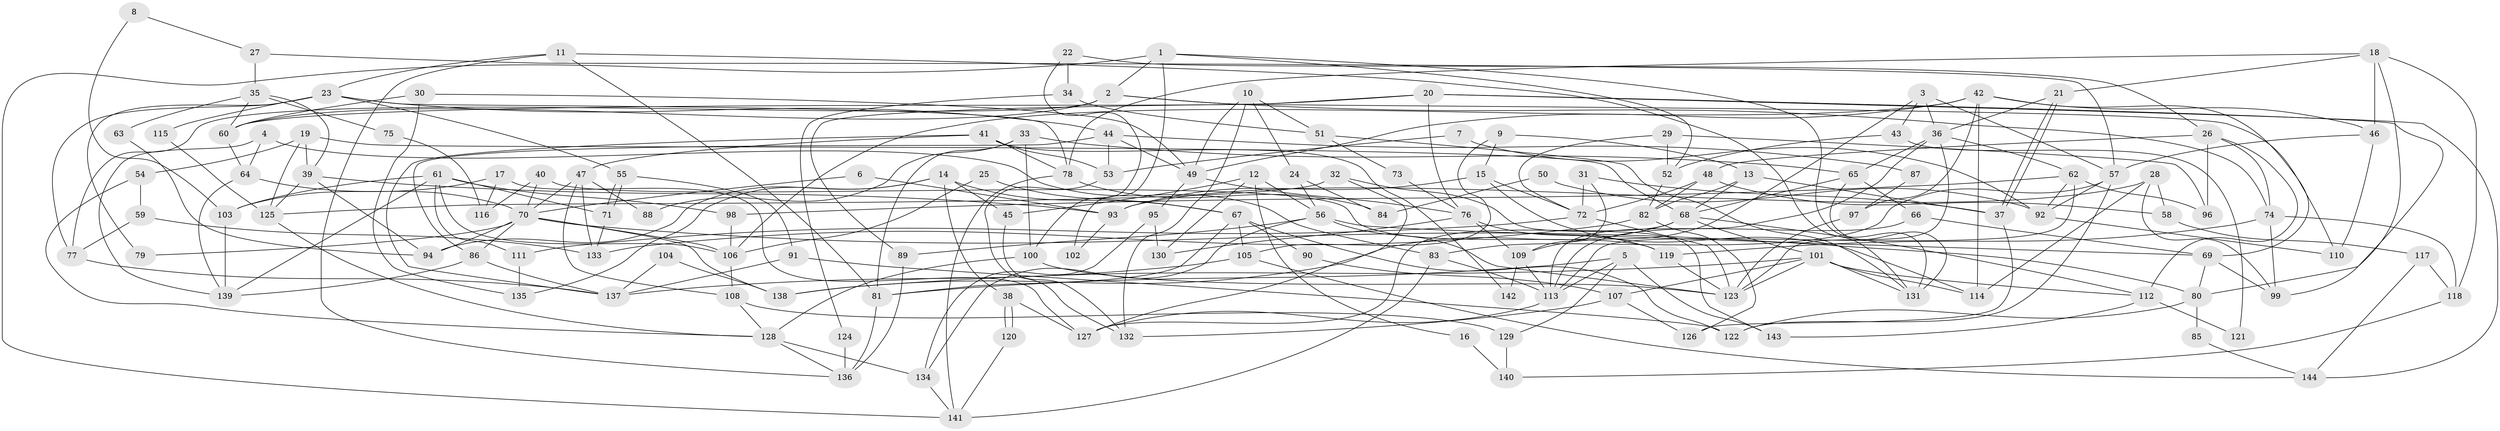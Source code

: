// coarse degree distribution, {8: 0.09375, 4: 0.20833333333333334, 5: 0.15625, 2: 0.10416666666666667, 6: 0.125, 7: 0.0625, 3: 0.19791666666666666, 10: 0.010416666666666666, 9: 0.03125, 11: 0.010416666666666666}
// Generated by graph-tools (version 1.1) at 2025/52/02/27/25 19:52:05]
// undirected, 144 vertices, 288 edges
graph export_dot {
graph [start="1"]
  node [color=gray90,style=filled];
  1;
  2;
  3;
  4;
  5;
  6;
  7;
  8;
  9;
  10;
  11;
  12;
  13;
  14;
  15;
  16;
  17;
  18;
  19;
  20;
  21;
  22;
  23;
  24;
  25;
  26;
  27;
  28;
  29;
  30;
  31;
  32;
  33;
  34;
  35;
  36;
  37;
  38;
  39;
  40;
  41;
  42;
  43;
  44;
  45;
  46;
  47;
  48;
  49;
  50;
  51;
  52;
  53;
  54;
  55;
  56;
  57;
  58;
  59;
  60;
  61;
  62;
  63;
  64;
  65;
  66;
  67;
  68;
  69;
  70;
  71;
  72;
  73;
  74;
  75;
  76;
  77;
  78;
  79;
  80;
  81;
  82;
  83;
  84;
  85;
  86;
  87;
  88;
  89;
  90;
  91;
  92;
  93;
  94;
  95;
  96;
  97;
  98;
  99;
  100;
  101;
  102;
  103;
  104;
  105;
  106;
  107;
  108;
  109;
  110;
  111;
  112;
  113;
  114;
  115;
  116;
  117;
  118;
  119;
  120;
  121;
  122;
  123;
  124;
  125;
  126;
  127;
  128;
  129;
  130;
  131;
  132;
  133;
  134;
  135;
  136;
  137;
  138;
  139;
  140;
  141;
  142;
  143;
  144;
  1 -- 131;
  1 -- 141;
  1 -- 2;
  1 -- 52;
  1 -- 102;
  2 -- 74;
  2 -- 60;
  2 -- 77;
  2 -- 110;
  3 -- 57;
  3 -- 36;
  3 -- 43;
  3 -- 109;
  4 -- 83;
  4 -- 64;
  4 -- 139;
  5 -- 113;
  5 -- 143;
  5 -- 81;
  5 -- 129;
  6 -- 70;
  6 -- 93;
  7 -- 92;
  7 -- 53;
  8 -- 103;
  8 -- 27;
  9 -- 13;
  9 -- 15;
  9 -- 105;
  10 -- 49;
  10 -- 132;
  10 -- 24;
  10 -- 51;
  11 -- 81;
  11 -- 23;
  11 -- 131;
  11 -- 136;
  12 -- 130;
  12 -- 56;
  12 -- 16;
  12 -- 45;
  13 -- 68;
  13 -- 82;
  13 -- 37;
  14 -- 45;
  14 -- 38;
  14 -- 67;
  14 -- 94;
  14 -- 135;
  15 -- 72;
  15 -- 93;
  15 -- 114;
  16 -- 140;
  17 -- 127;
  17 -- 103;
  17 -- 116;
  18 -- 46;
  18 -- 21;
  18 -- 78;
  18 -- 80;
  18 -- 118;
  19 -- 68;
  19 -- 125;
  19 -- 39;
  19 -- 54;
  20 -- 89;
  20 -- 76;
  20 -- 60;
  20 -- 99;
  20 -- 144;
  21 -- 37;
  21 -- 37;
  21 -- 36;
  22 -- 100;
  22 -- 26;
  22 -- 34;
  23 -- 77;
  23 -- 55;
  23 -- 44;
  23 -- 78;
  23 -- 79;
  23 -- 115;
  24 -- 56;
  24 -- 84;
  25 -- 67;
  25 -- 106;
  26 -- 74;
  26 -- 112;
  26 -- 48;
  26 -- 96;
  27 -- 35;
  27 -- 57;
  28 -- 99;
  28 -- 114;
  28 -- 58;
  28 -- 93;
  29 -- 72;
  29 -- 96;
  29 -- 52;
  30 -- 135;
  30 -- 60;
  30 -- 49;
  31 -- 37;
  31 -- 109;
  31 -- 72;
  32 -- 127;
  32 -- 125;
  32 -- 143;
  33 -- 81;
  33 -- 65;
  33 -- 88;
  33 -- 100;
  34 -- 51;
  34 -- 124;
  35 -- 60;
  35 -- 39;
  35 -- 63;
  35 -- 75;
  36 -- 113;
  36 -- 62;
  36 -- 65;
  36 -- 123;
  37 -- 126;
  38 -- 127;
  38 -- 120;
  38 -- 120;
  39 -- 94;
  39 -- 93;
  39 -- 125;
  40 -- 70;
  40 -- 119;
  40 -- 116;
  41 -- 47;
  41 -- 78;
  41 -- 53;
  41 -- 137;
  41 -- 142;
  42 -- 106;
  42 -- 69;
  42 -- 46;
  42 -- 49;
  42 -- 97;
  42 -- 114;
  43 -- 52;
  43 -- 121;
  44 -- 49;
  44 -- 53;
  44 -- 86;
  44 -- 87;
  45 -- 132;
  46 -- 110;
  46 -- 57;
  47 -- 108;
  47 -- 70;
  47 -- 88;
  47 -- 133;
  48 -- 72;
  48 -- 58;
  48 -- 82;
  49 -- 76;
  49 -- 95;
  50 -- 92;
  50 -- 84;
  51 -- 131;
  51 -- 73;
  52 -- 82;
  53 -- 132;
  54 -- 59;
  54 -- 128;
  55 -- 71;
  55 -- 71;
  55 -- 91;
  56 -- 123;
  56 -- 69;
  56 -- 89;
  56 -- 134;
  57 -- 122;
  57 -- 83;
  57 -- 92;
  58 -- 117;
  59 -- 133;
  59 -- 77;
  60 -- 64;
  61 -- 139;
  61 -- 71;
  61 -- 98;
  61 -- 103;
  61 -- 106;
  61 -- 111;
  62 -- 98;
  62 -- 113;
  62 -- 92;
  62 -- 96;
  63 -- 94;
  64 -- 139;
  64 -- 70;
  65 -- 131;
  65 -- 66;
  65 -- 68;
  66 -- 113;
  66 -- 69;
  67 -- 81;
  67 -- 90;
  67 -- 105;
  67 -- 122;
  68 -- 101;
  68 -- 112;
  68 -- 127;
  68 -- 138;
  69 -- 80;
  69 -- 99;
  70 -- 86;
  70 -- 79;
  70 -- 80;
  70 -- 94;
  70 -- 106;
  70 -- 138;
  71 -- 133;
  72 -- 123;
  72 -- 111;
  73 -- 76;
  74 -- 99;
  74 -- 118;
  74 -- 119;
  75 -- 116;
  76 -- 119;
  76 -- 109;
  76 -- 130;
  77 -- 137;
  78 -- 84;
  78 -- 141;
  80 -- 85;
  80 -- 122;
  81 -- 136;
  82 -- 126;
  82 -- 133;
  83 -- 141;
  83 -- 113;
  85 -- 144;
  86 -- 137;
  86 -- 139;
  87 -- 97;
  89 -- 136;
  90 -- 107;
  91 -- 137;
  91 -- 122;
  92 -- 110;
  93 -- 102;
  95 -- 134;
  95 -- 130;
  97 -- 123;
  98 -- 106;
  100 -- 123;
  100 -- 128;
  101 -- 114;
  101 -- 138;
  101 -- 107;
  101 -- 112;
  101 -- 123;
  101 -- 131;
  103 -- 139;
  104 -- 138;
  104 -- 137;
  105 -- 137;
  105 -- 144;
  106 -- 108;
  107 -- 126;
  107 -- 132;
  108 -- 128;
  108 -- 129;
  109 -- 113;
  109 -- 142;
  111 -- 135;
  112 -- 121;
  112 -- 143;
  113 -- 127;
  115 -- 125;
  117 -- 144;
  117 -- 118;
  118 -- 140;
  119 -- 123;
  120 -- 141;
  124 -- 136;
  125 -- 128;
  128 -- 134;
  128 -- 136;
  129 -- 140;
  134 -- 141;
}
